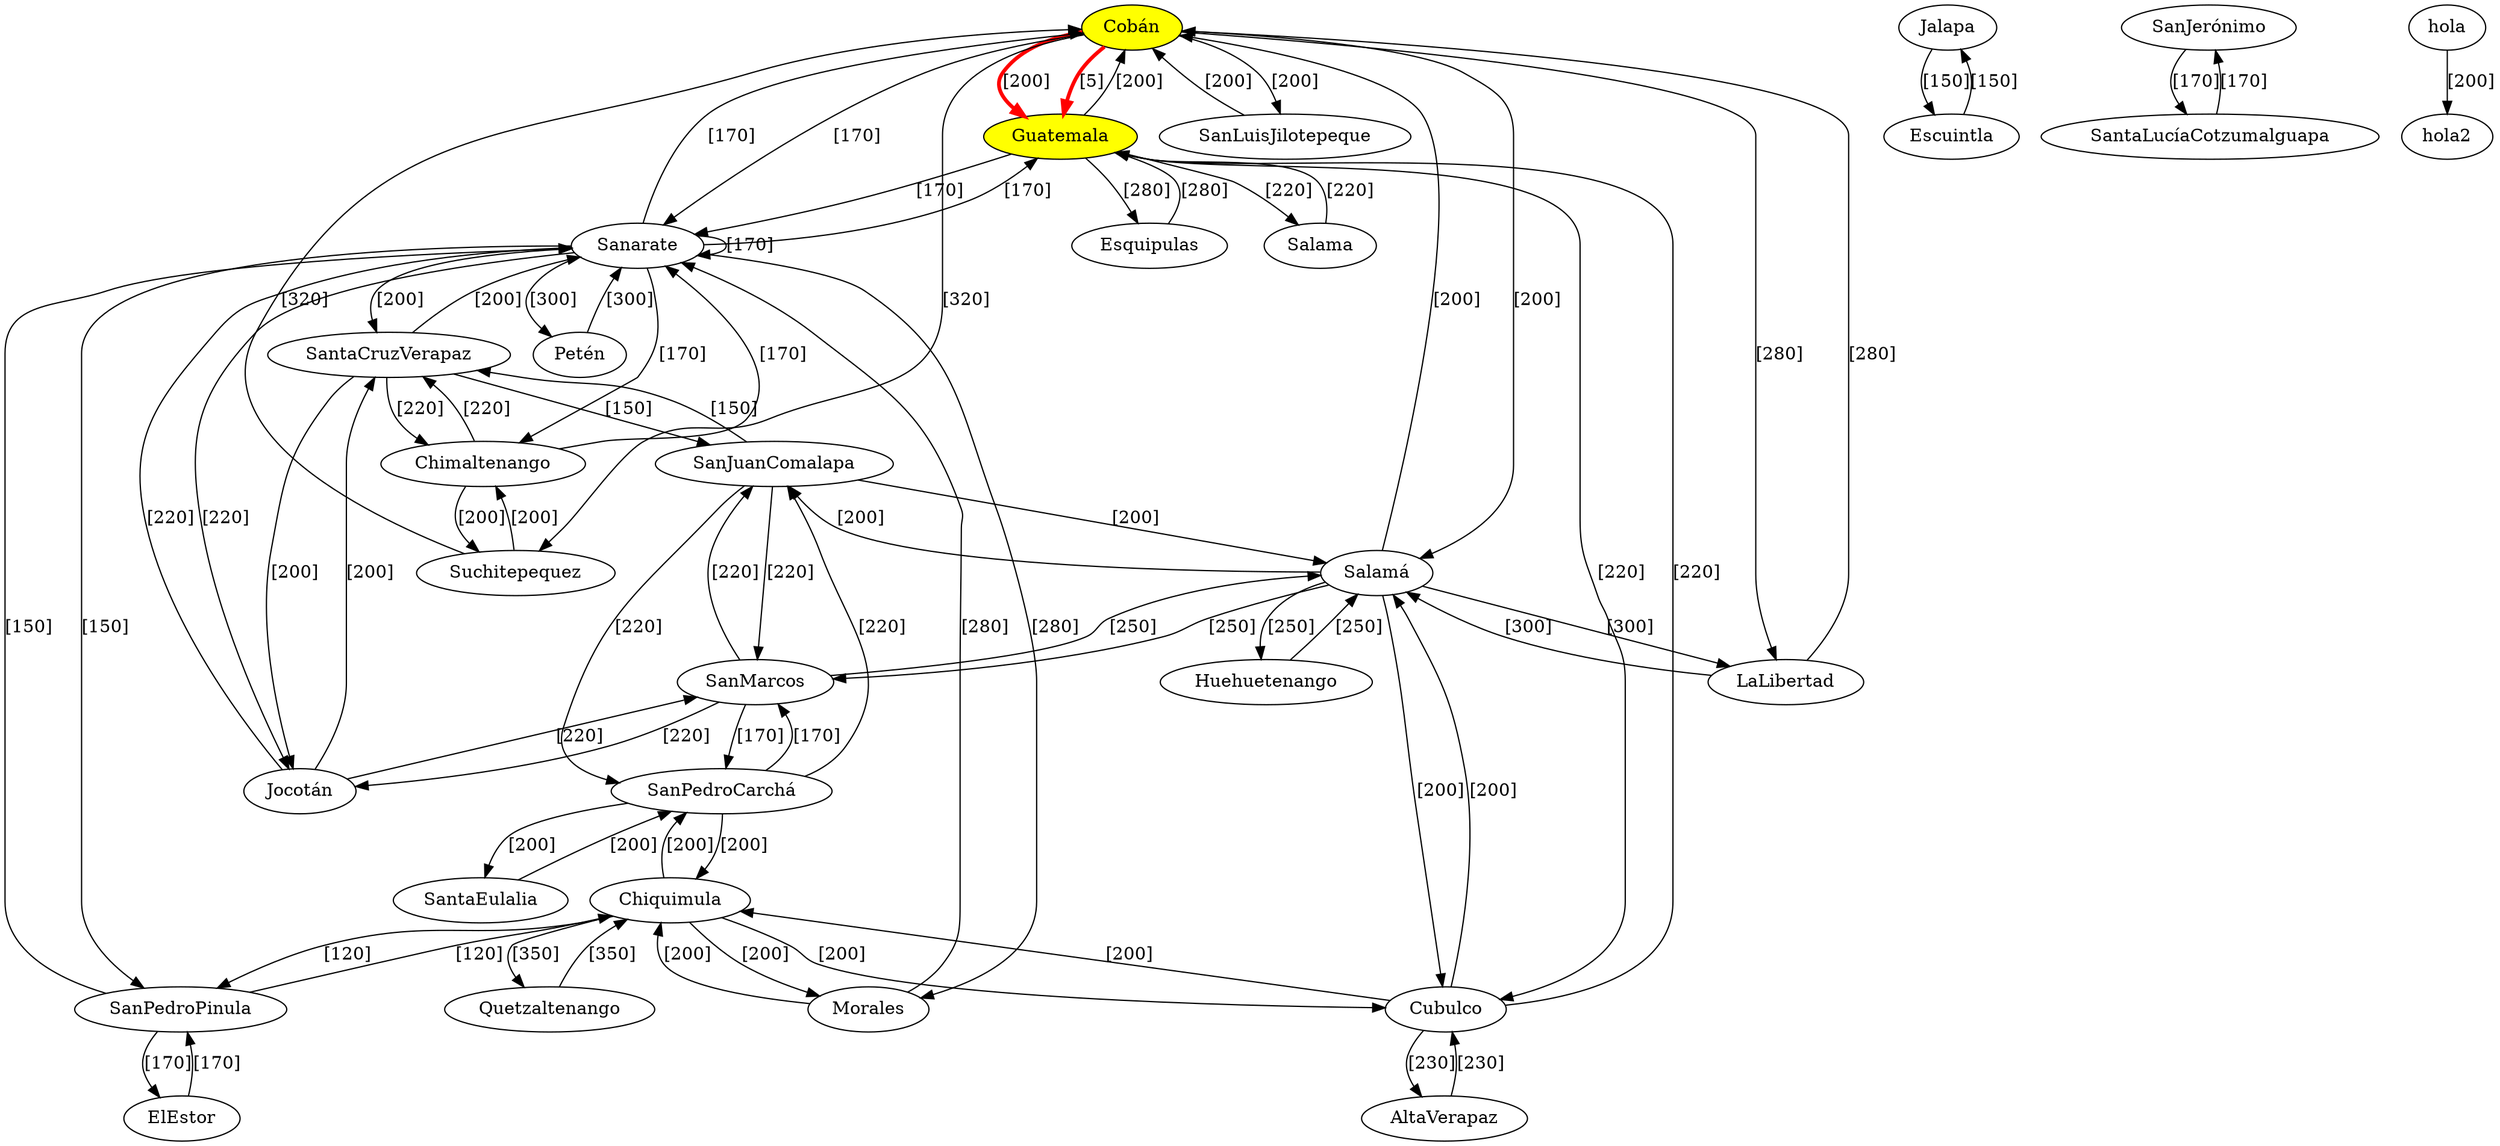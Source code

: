 digraph G {
Cobán [style=filled, fillcolor=yellow];
Cobán -> Guatemala [label="[200]", color="black" penwidth=3, style=bold, color="red"];
Cobán -> Guatemala [label="[5]", color="black" penwidth=3, style=bold, color="red"];
Cobán -> Salamá [label="[200]", color="black"];
Cobán -> Suchitepequez [label="[320]", color="black"];
Cobán -> LaLibertad [label="[280]", color="black"];
Cobán -> Sanarate [label="[170]", color="black"];
Cobán -> SanLuisJilotepeque [label="[200]", color="black"];
Guatemala [style=filled, fillcolor=yellow];
Guatemala -> Cobán [label="[200]", color="black"];
Guatemala -> Esquipulas [label="[280]", color="black"];
Guatemala -> Cubulco [label="[220]", color="black"];
Guatemala -> Salama [label="[220]", color="black"];
Guatemala -> Sanarate [label="[170]", color="black"];
Jalapa -> Escuintla [label="[150]", color="black"];
Escuintla -> Jalapa [label="[150]", color="black"];
Chiquimula -> Quetzaltenango [label="[350]", color="black"];
Chiquimula -> SanPedroPinula [label="[120]", color="black"];
Chiquimula -> Morales [label="[200]", color="black"];
Chiquimula -> SanPedroCarchá [label="[200]", color="black"];
Chiquimula -> Cubulco [label="[200]", color="black"];
Quetzaltenango -> Chiquimula [label="[350]", color="black"];
Sanarate -> Petén [label="[300]", color="black"];
Sanarate -> Jocotán [label="[220]", color="black"];
Sanarate -> Morales [label="[280]", color="black"];
Sanarate -> Chimaltenango [label="[170]", color="black"];
Sanarate -> SantaCruzVerapaz [label="[200]", color="black"];
Sanarate -> Cobán [label="[170]", color="black"];
Sanarate -> SanPedroPinula [label="[150]", color="black"];
Sanarate -> Sanarate [label="[170]", color="black"];
Sanarate -> Guatemala [label="[170]", color="black"];
Petén -> Sanarate [label="[300]", color="black"];
Salamá -> Huehuetenango [label="[250]", color="black"];
Salamá -> Cobán [label="[200]", color="black"];
Salamá -> LaLibertad [label="[300]", color="black"];
Salamá -> SanMarcos [label="[250]", color="black"];
Salamá -> Cubulco [label="[200]", color="black"];
Salamá -> SanJuanComalapa [label="[200]", color="black"];
Huehuetenango -> Salamá [label="[250]", color="black"];
Chimaltenango -> Suchitepequez [label="[200]", color="black"];
Chimaltenango -> SantaCruzVerapaz [label="[220]", color="black"];
Chimaltenango -> Sanarate [label="[170]", color="black"];
Suchitepequez -> Chimaltenango [label="[200]", color="black"];
Suchitepequez -> Cobán [label="[320]", color="black"];
Cubulco -> AltaVerapaz [label="[230]", color="black"];
Cubulco -> Salamá [label="[200]", color="black"];
Cubulco -> Guatemala [label="[220]", color="black"];
Cubulco -> Chiquimula [label="[200]", color="black"];
AltaVerapaz -> Cubulco [label="[230]", color="black"];
SanJuanComalapa -> SantaCruzVerapaz [label="[150]", color="black"];
SanJuanComalapa -> SanMarcos [label="[220]", color="black"];
SanJuanComalapa -> SanPedroCarchá [label="[220]", color="black"];
SanJuanComalapa -> Salamá [label="[200]", color="black"];
SantaCruzVerapaz -> SanJuanComalapa [label="[150]", color="black"];
SantaCruzVerapaz -> Chimaltenango [label="[220]", color="black"];
SantaCruzVerapaz -> Sanarate [label="[200]", color="black"];
SantaCruzVerapaz -> Jocotán [label="[200]", color="black"];
SanJerónimo -> SantaLucíaCotzumalguapa [label="[170]", color="black"];
SantaLucíaCotzumalguapa -> SanJerónimo [label="[170]", color="black"];
SanPedroCarchá -> SantaEulalia [label="[200]", color="black"];
SanPedroCarchá -> SanMarcos [label="[170]", color="black"];
SanPedroCarchá -> Chiquimula [label="[200]", color="black"];
SanPedroCarchá -> SanJuanComalapa [label="[220]", color="black"];
SantaEulalia -> SanPedroCarchá [label="[200]", color="black"];
Jocotán -> Sanarate [label="[220]", color="black"];
Jocotán -> SanMarcos [label="[220]", color="black"];
Jocotán -> SantaCruzVerapaz [label="[200]", color="black"];
Morales -> Sanarate [label="[280]", color="black"];
Morales -> Chiquimula [label="[200]", color="black"];
SanPedroPinula -> Chiquimula [label="[120]", color="black"];
SanPedroPinula -> ElEstor [label="[170]", color="black"];
SanPedroPinula -> Sanarate [label="[150]", color="black"];
ElEstor -> SanPedroPinula [label="[170]", color="black"];
Esquipulas -> Guatemala [label="[280]", color="black"];
LaLibertad -> Salamá [label="[300]", color="black"];
LaLibertad -> Cobán [label="[280]", color="black"];
SanMarcos -> Salamá [label="[250]", color="black"];
SanMarcos -> Jocotán [label="[220]", color="black"];
SanMarcos -> SanJuanComalapa [label="[220]", color="black"];
SanMarcos -> SanPedroCarchá [label="[170]", color="black"];
Salama -> Guatemala [label="[220]", color="black"];
SanLuisJilotepeque -> Cobán [label="[200]", color="black"];
hola -> hola2 [label="[200]", color="black"];
}
